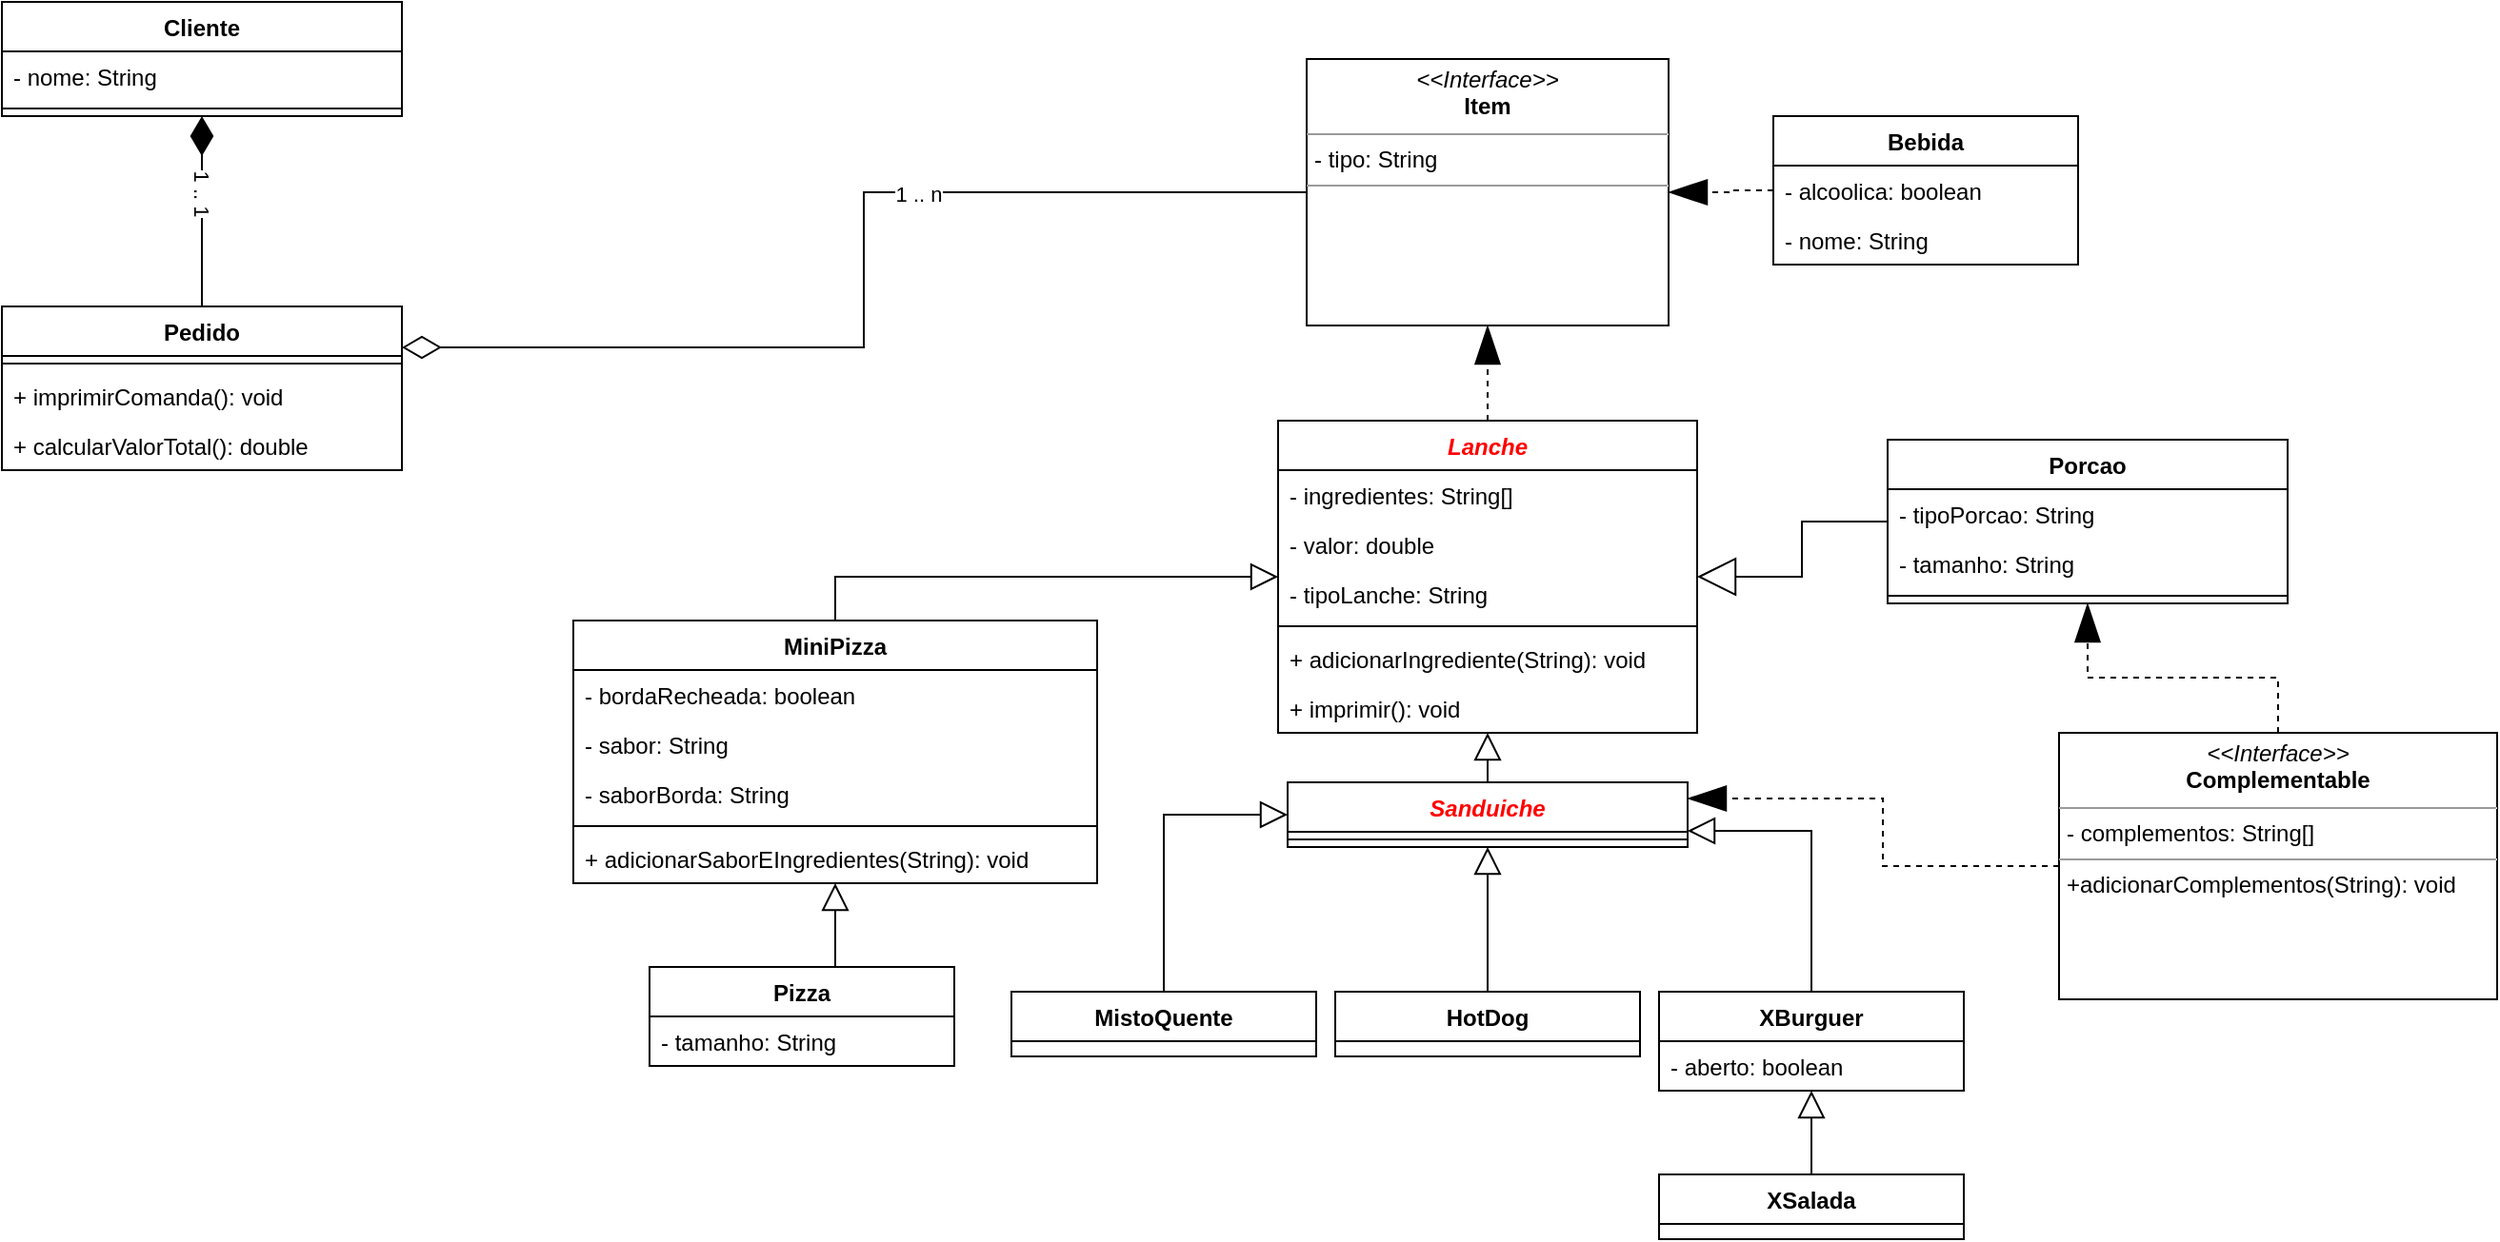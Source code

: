 <mxfile version="18.1.3" type="device" pages="4"><diagram id="MVWJiyI8O5NmIrXA0dFx" name="Page-1"><mxGraphModel dx="626" dy="539" grid="1" gridSize="10" guides="1" tooltips="1" connect="1" arrows="1" fold="1" page="1" pageScale="1" pageWidth="1169" pageHeight="827" math="0" shadow="0"><root><mxCell id="0"/><mxCell id="1" parent="0"/><mxCell id="mc3OZIuFQHiCEeXhIqTq-3" style="edgeStyle=orthogonalEdgeStyle;rounded=0;orthogonalLoop=1;jettySize=auto;html=1;exitX=0.5;exitY=0;exitDx=0;exitDy=0;entryX=0.5;entryY=1;entryDx=0;entryDy=0;endArrow=blockThin;endFill=1;endSize=18;dashed=1;" parent="1" source="QPcmIeBlJROIAPe8GQAX-1" target="mc3OZIuFQHiCEeXhIqTq-1" edge="1"><mxGeometry relative="1" as="geometry"/></mxCell><mxCell id="QPcmIeBlJROIAPe8GQAX-1" value="Lanche" style="swimlane;fontStyle=3;align=center;verticalAlign=top;childLayout=stackLayout;horizontal=1;startSize=26;horizontalStack=0;resizeParent=1;resizeParentMax=0;resizeLast=0;collapsible=1;marginBottom=0;fontColor=#FF0000;" parent="1" vertex="1"><mxGeometry x="720" y="240" width="220" height="164" as="geometry"><mxRectangle x="720" y="240" width="70" height="26" as="alternateBounds"/></mxGeometry></mxCell><mxCell id="QPcmIeBlJROIAPe8GQAX-2" value="- ingredientes: String[]" style="text;strokeColor=none;fillColor=none;align=left;verticalAlign=top;spacingLeft=4;spacingRight=4;overflow=hidden;rotatable=0;points=[[0,0.5],[1,0.5]];portConstraint=eastwest;" parent="QPcmIeBlJROIAPe8GQAX-1" vertex="1"><mxGeometry y="26" width="220" height="26" as="geometry"/></mxCell><mxCell id="QPcmIeBlJROIAPe8GQAX-5" value="- valor: double" style="text;strokeColor=none;fillColor=none;align=left;verticalAlign=top;spacingLeft=4;spacingRight=4;overflow=hidden;rotatable=0;points=[[0,0.5],[1,0.5]];portConstraint=eastwest;" parent="QPcmIeBlJROIAPe8GQAX-1" vertex="1"><mxGeometry y="52" width="220" height="26" as="geometry"/></mxCell><mxCell id="mc3OZIuFQHiCEeXhIqTq-24" value="- tipoLanche: String" style="text;strokeColor=none;fillColor=none;align=left;verticalAlign=top;spacingLeft=4;spacingRight=4;overflow=hidden;rotatable=0;points=[[0,0.5],[1,0.5]];portConstraint=eastwest;" parent="QPcmIeBlJROIAPe8GQAX-1" vertex="1"><mxGeometry y="78" width="220" height="26" as="geometry"/></mxCell><mxCell id="QPcmIeBlJROIAPe8GQAX-3" value="" style="line;strokeWidth=1;fillColor=none;align=left;verticalAlign=middle;spacingTop=-1;spacingLeft=3;spacingRight=3;rotatable=0;labelPosition=right;points=[];portConstraint=eastwest;" parent="QPcmIeBlJROIAPe8GQAX-1" vertex="1"><mxGeometry y="104" width="220" height="8" as="geometry"/></mxCell><mxCell id="QPcmIeBlJROIAPe8GQAX-4" value="+ adicionarIngrediente(String): void&#10;" style="text;strokeColor=none;fillColor=none;align=left;verticalAlign=top;spacingLeft=4;spacingRight=4;overflow=hidden;rotatable=0;points=[[0,0.5],[1,0.5]];portConstraint=eastwest;" parent="QPcmIeBlJROIAPe8GQAX-1" vertex="1"><mxGeometry y="112" width="220" height="26" as="geometry"/></mxCell><mxCell id="QPcmIeBlJROIAPe8GQAX-7" value="+ imprimir(): void" style="text;strokeColor=none;fillColor=none;align=left;verticalAlign=top;spacingLeft=4;spacingRight=4;overflow=hidden;rotatable=0;points=[[0,0.5],[1,0.5]];portConstraint=eastwest;" parent="QPcmIeBlJROIAPe8GQAX-1" vertex="1"><mxGeometry y="138" width="220" height="26" as="geometry"/></mxCell><mxCell id="kkZG4CqWNyHKHAQxZgUZ-7" style="edgeStyle=orthogonalEdgeStyle;rounded=0;orthogonalLoop=1;jettySize=auto;html=1;exitX=0.5;exitY=0;exitDx=0;exitDy=0;entryX=1;entryY=0.75;entryDx=0;entryDy=0;endArrow=block;endFill=0;endSize=12;" parent="1" source="QPcmIeBlJROIAPe8GQAX-13" target="kkZG4CqWNyHKHAQxZgUZ-2" edge="1"><mxGeometry relative="1" as="geometry"/></mxCell><mxCell id="QPcmIeBlJROIAPe8GQAX-13" value="XBurguer" style="swimlane;fontStyle=1;align=center;verticalAlign=top;childLayout=stackLayout;horizontal=1;startSize=26;horizontalStack=0;resizeParent=1;resizeParentMax=0;resizeLast=0;collapsible=1;marginBottom=0;" parent="1" vertex="1"><mxGeometry x="920" y="540" width="160" height="52" as="geometry"/></mxCell><mxCell id="QPcmIeBlJROIAPe8GQAX-8" value="- aberto: boolean" style="text;strokeColor=none;fillColor=none;align=left;verticalAlign=top;spacingLeft=4;spacingRight=4;overflow=hidden;rotatable=0;points=[[0,0.5],[1,0.5]];portConstraint=eastwest;" parent="QPcmIeBlJROIAPe8GQAX-13" vertex="1"><mxGeometry y="26" width="160" height="26" as="geometry"/></mxCell><mxCell id="QPcmIeBlJROIAPe8GQAX-20" style="edgeStyle=orthogonalEdgeStyle;rounded=0;orthogonalLoop=1;jettySize=auto;html=1;exitX=0.5;exitY=0;exitDx=0;exitDy=0;entryX=0.5;entryY=1;entryDx=0;entryDy=0;endArrow=block;endFill=0;endSize=12;" parent="1" source="QPcmIeBlJROIAPe8GQAX-18" target="QPcmIeBlJROIAPe8GQAX-13" edge="1"><mxGeometry relative="1" as="geometry"/></mxCell><mxCell id="QPcmIeBlJROIAPe8GQAX-18" value="XSalada" style="swimlane;fontStyle=1;align=center;verticalAlign=top;childLayout=stackLayout;horizontal=1;startSize=26;horizontalStack=0;resizeParent=1;resizeParentMax=0;resizeLast=0;collapsible=1;marginBottom=0;" parent="1" vertex="1"><mxGeometry x="920" y="636" width="160" height="34" as="geometry"><mxRectangle x="920" y="636" width="80" height="26" as="alternateBounds"/></mxGeometry></mxCell><mxCell id="QPcmIeBlJROIAPe8GQAX-21" value="HotDog" style="swimlane;fontStyle=1;align=center;verticalAlign=top;childLayout=stackLayout;horizontal=1;startSize=26;horizontalStack=0;resizeParent=1;resizeParentMax=0;resizeLast=0;collapsible=1;marginBottom=0;" parent="1" vertex="1"><mxGeometry x="750" y="540" width="160" height="34" as="geometry"><mxRectangle x="750" y="540" width="80" height="26" as="alternateBounds"/></mxGeometry></mxCell><mxCell id="kkZG4CqWNyHKHAQxZgUZ-6" style="edgeStyle=orthogonalEdgeStyle;rounded=0;orthogonalLoop=1;jettySize=auto;html=1;exitX=0.5;exitY=0;exitDx=0;exitDy=0;entryX=0;entryY=0.5;entryDx=0;entryDy=0;endArrow=block;endFill=0;endSize=12;" parent="1" source="QPcmIeBlJROIAPe8GQAX-26" target="kkZG4CqWNyHKHAQxZgUZ-2" edge="1"><mxGeometry relative="1" as="geometry"/></mxCell><mxCell id="QPcmIeBlJROIAPe8GQAX-26" value="MistoQuente" style="swimlane;fontStyle=1;align=center;verticalAlign=top;childLayout=stackLayout;horizontal=1;startSize=26;horizontalStack=0;resizeParent=1;resizeParentMax=0;resizeLast=0;collapsible=1;marginBottom=0;" parent="1" vertex="1"><mxGeometry x="580" y="540" width="160" height="34" as="geometry"><mxRectangle x="580" y="540" width="110" height="26" as="alternateBounds"/></mxGeometry></mxCell><mxCell id="mc3OZIuFQHiCEeXhIqTq-6" style="edgeStyle=orthogonalEdgeStyle;rounded=0;orthogonalLoop=1;jettySize=auto;html=1;exitX=0.5;exitY=0;exitDx=0;exitDy=0;entryX=0.5;entryY=1;entryDx=0;entryDy=0;endArrow=diamondThin;endFill=1;endSize=18;startArrow=none;startFill=0;startSize=18;" parent="1" source="QPcmIeBlJROIAPe8GQAX-29" target="bDDmZRuDf7olHXzs5lUD-1" edge="1"><mxGeometry relative="1" as="geometry"/></mxCell><mxCell id="mc3OZIuFQHiCEeXhIqTq-7" value="1 .. 1" style="edgeLabel;html=1;align=center;verticalAlign=middle;resizable=0;points=[];rotation=90;" parent="mc3OZIuFQHiCEeXhIqTq-6" vertex="1" connectable="0"><mxGeometry x="-0.2" y="-3" relative="1" as="geometry"><mxPoint x="-3" y="-20" as="offset"/></mxGeometry></mxCell><mxCell id="mc3OZIuFQHiCEeXhIqTq-8" style="edgeStyle=orthogonalEdgeStyle;rounded=0;orthogonalLoop=1;jettySize=auto;html=1;exitX=1;exitY=0.25;exitDx=0;exitDy=0;entryX=0;entryY=0.5;entryDx=0;entryDy=0;endArrow=none;endFill=0;endSize=18;startArrow=diamondThin;startFill=0;startSize=18;" parent="1" source="QPcmIeBlJROIAPe8GQAX-29" target="mc3OZIuFQHiCEeXhIqTq-1" edge="1"><mxGeometry relative="1" as="geometry"/></mxCell><mxCell id="mc3OZIuFQHiCEeXhIqTq-9" value="1 .. n" style="edgeLabel;html=1;align=center;verticalAlign=middle;resizable=0;points=[];" parent="mc3OZIuFQHiCEeXhIqTq-8" vertex="1" connectable="0"><mxGeometry x="0.155" y="-1" relative="1" as="geometry"><mxPoint x="27" y="-2" as="offset"/></mxGeometry></mxCell><mxCell id="QPcmIeBlJROIAPe8GQAX-29" value="Pedido" style="swimlane;fontStyle=1;align=center;verticalAlign=top;childLayout=stackLayout;horizontal=1;startSize=26;horizontalStack=0;resizeParent=1;resizeParentMax=0;resizeLast=0;collapsible=1;marginBottom=0;" parent="1" vertex="1"><mxGeometry x="50" y="180" width="210" height="86" as="geometry"/></mxCell><mxCell id="QPcmIeBlJROIAPe8GQAX-31" value="" style="line;strokeWidth=1;fillColor=none;align=left;verticalAlign=middle;spacingTop=-1;spacingLeft=3;spacingRight=3;rotatable=0;labelPosition=right;points=[];portConstraint=eastwest;" parent="QPcmIeBlJROIAPe8GQAX-29" vertex="1"><mxGeometry y="26" width="210" height="8" as="geometry"/></mxCell><mxCell id="QPcmIeBlJROIAPe8GQAX-32" value="+ imprimirComanda(): void&#10;" style="text;strokeColor=none;fillColor=none;align=left;verticalAlign=top;spacingLeft=4;spacingRight=4;overflow=hidden;rotatable=0;points=[[0,0.5],[1,0.5]];portConstraint=eastwest;" parent="QPcmIeBlJROIAPe8GQAX-29" vertex="1"><mxGeometry y="34" width="210" height="26" as="geometry"/></mxCell><mxCell id="QPcmIeBlJROIAPe8GQAX-33" value="+ calcularValorTotal(): double" style="text;strokeColor=none;fillColor=none;align=left;verticalAlign=top;spacingLeft=4;spacingRight=4;overflow=hidden;rotatable=0;points=[[0,0.5],[1,0.5]];portConstraint=eastwest;" parent="QPcmIeBlJROIAPe8GQAX-29" vertex="1"><mxGeometry y="60" width="210" height="26" as="geometry"/></mxCell><mxCell id="bDDmZRuDf7olHXzs5lUD-1" value="Cliente" style="swimlane;fontStyle=1;align=center;verticalAlign=top;childLayout=stackLayout;horizontal=1;startSize=26;horizontalStack=0;resizeParent=1;resizeParentMax=0;resizeLast=0;collapsible=1;marginBottom=0;" parent="1" vertex="1"><mxGeometry x="50" y="20" width="210" height="60" as="geometry"/></mxCell><mxCell id="bDDmZRuDf7olHXzs5lUD-5" value="- nome: String" style="text;strokeColor=none;fillColor=none;align=left;verticalAlign=top;spacingLeft=4;spacingRight=4;overflow=hidden;rotatable=0;points=[[0,0.5],[1,0.5]];portConstraint=eastwest;" parent="bDDmZRuDf7olHXzs5lUD-1" vertex="1"><mxGeometry y="26" width="210" height="26" as="geometry"/></mxCell><mxCell id="bDDmZRuDf7olHXzs5lUD-2" value="" style="line;strokeWidth=1;fillColor=none;align=left;verticalAlign=middle;spacingTop=-1;spacingLeft=3;spacingRight=3;rotatable=0;labelPosition=right;points=[];portConstraint=eastwest;" parent="bDDmZRuDf7olHXzs5lUD-1" vertex="1"><mxGeometry y="52" width="210" height="8" as="geometry"/></mxCell><mxCell id="mRiHQnjDjm3EZf-BqNl3-4" style="edgeStyle=orthogonalEdgeStyle;rounded=0;orthogonalLoop=1;jettySize=auto;html=1;exitX=0.5;exitY=0;exitDx=0;exitDy=0;endArrow=block;endFill=0;endSize=12;entryX=0;entryY=0.5;entryDx=0;entryDy=0;" parent="1" source="mRiHQnjDjm3EZf-BqNl3-2" target="QPcmIeBlJROIAPe8GQAX-1" edge="1"><mxGeometry relative="1" as="geometry"><mxPoint x="820" y="450" as="targetPoint"/></mxGeometry></mxCell><mxCell id="mRiHQnjDjm3EZf-BqNl3-2" value="MiniPizza" style="swimlane;fontStyle=1;align=center;verticalAlign=top;childLayout=stackLayout;horizontal=1;startSize=26;horizontalStack=0;resizeParent=1;resizeParentMax=0;resizeLast=0;collapsible=1;marginBottom=0;" parent="1" vertex="1"><mxGeometry x="350" y="345" width="275" height="138" as="geometry"/></mxCell><mxCell id="mRiHQnjDjm3EZf-BqNl3-5" value="- bordaRecheada: boolean" style="text;strokeColor=none;fillColor=none;align=left;verticalAlign=top;spacingLeft=4;spacingRight=4;overflow=hidden;rotatable=0;points=[[0,0.5],[1,0.5]];portConstraint=eastwest;" parent="mRiHQnjDjm3EZf-BqNl3-2" vertex="1"><mxGeometry y="26" width="275" height="26" as="geometry"/></mxCell><mxCell id="kkZG4CqWNyHKHAQxZgUZ-13" value="- sabor: String" style="text;strokeColor=none;fillColor=none;align=left;verticalAlign=top;spacingLeft=4;spacingRight=4;overflow=hidden;rotatable=0;points=[[0,0.5],[1,0.5]];portConstraint=eastwest;" parent="mRiHQnjDjm3EZf-BqNl3-2" vertex="1"><mxGeometry y="52" width="275" height="26" as="geometry"/></mxCell><mxCell id="mRiHQnjDjm3EZf-BqNl3-6" value="- saborBorda: String" style="text;strokeColor=none;fillColor=none;align=left;verticalAlign=top;spacingLeft=4;spacingRight=4;overflow=hidden;rotatable=0;points=[[0,0.5],[1,0.5]];portConstraint=eastwest;" parent="mRiHQnjDjm3EZf-BqNl3-2" vertex="1"><mxGeometry y="78" width="275" height="26" as="geometry"/></mxCell><mxCell id="mc3OZIuFQHiCEeXhIqTq-5" value="" style="line;strokeWidth=1;fillColor=none;align=left;verticalAlign=middle;spacingTop=-1;spacingLeft=3;spacingRight=3;rotatable=0;labelPosition=right;points=[];portConstraint=eastwest;" parent="mRiHQnjDjm3EZf-BqNl3-2" vertex="1"><mxGeometry y="104" width="275" height="8" as="geometry"/></mxCell><mxCell id="mc3OZIuFQHiCEeXhIqTq-4" value="+ adicionarSaborEIngredientes(String): void" style="text;strokeColor=none;fillColor=none;align=left;verticalAlign=top;spacingLeft=4;spacingRight=4;overflow=hidden;rotatable=0;points=[[0,0.5],[1,0.5]];portConstraint=eastwest;" parent="mRiHQnjDjm3EZf-BqNl3-2" vertex="1"><mxGeometry y="112" width="275" height="26" as="geometry"/></mxCell><mxCell id="kkZG4CqWNyHKHAQxZgUZ-4" style="edgeStyle=orthogonalEdgeStyle;rounded=0;orthogonalLoop=1;jettySize=auto;html=1;exitX=0.5;exitY=0;exitDx=0;exitDy=0;entryX=0.5;entryY=1;entryDx=0;entryDy=0;endArrow=block;endFill=0;endSize=12;" parent="1" source="kkZG4CqWNyHKHAQxZgUZ-2" target="QPcmIeBlJROIAPe8GQAX-1" edge="1"><mxGeometry relative="1" as="geometry"/></mxCell><mxCell id="kkZG4CqWNyHKHAQxZgUZ-2" value="Sanduiche" style="swimlane;fontStyle=3;align=center;verticalAlign=top;childLayout=stackLayout;horizontal=1;startSize=26;horizontalStack=0;resizeParent=1;resizeParentMax=0;resizeLast=0;collapsible=1;marginBottom=0;fontColor=#FF0000;" parent="1" vertex="1"><mxGeometry x="725" y="430" width="210" height="34" as="geometry"><mxRectangle x="725" y="430" width="90" height="26" as="alternateBounds"/></mxGeometry></mxCell><mxCell id="_2BKmnc0bq5Ne3xbKJ1p-1" value="" style="line;strokeWidth=1;fillColor=none;align=left;verticalAlign=middle;spacingTop=-1;spacingLeft=3;spacingRight=3;rotatable=0;labelPosition=right;points=[];portConstraint=eastwest;fontColor=#FF0000;" parent="kkZG4CqWNyHKHAQxZgUZ-2" vertex="1"><mxGeometry y="26" width="210" height="8" as="geometry"/></mxCell><mxCell id="kkZG4CqWNyHKHAQxZgUZ-5" style="edgeStyle=orthogonalEdgeStyle;rounded=0;orthogonalLoop=1;jettySize=auto;html=1;exitX=0.5;exitY=0;exitDx=0;exitDy=0;endArrow=block;endFill=0;endSize=12;entryX=0.5;entryY=1;entryDx=0;entryDy=0;" parent="1" source="QPcmIeBlJROIAPe8GQAX-21" target="kkZG4CqWNyHKHAQxZgUZ-2" edge="1"><mxGeometry relative="1" as="geometry"><mxPoint x="840" y="480" as="sourcePoint"/><mxPoint x="830" y="500" as="targetPoint"/></mxGeometry></mxCell><mxCell id="kkZG4CqWNyHKHAQxZgUZ-11" style="edgeStyle=orthogonalEdgeStyle;rounded=0;orthogonalLoop=1;jettySize=auto;html=1;exitX=0.5;exitY=0;exitDx=0;exitDy=0;entryX=0.5;entryY=1;entryDx=0;entryDy=0;endArrow=block;endFill=0;endSize=12;" parent="1" source="kkZG4CqWNyHKHAQxZgUZ-9" target="mRiHQnjDjm3EZf-BqNl3-2" edge="1"><mxGeometry relative="1" as="geometry"/></mxCell><mxCell id="kkZG4CqWNyHKHAQxZgUZ-9" value="Pizza" style="swimlane;fontStyle=1;align=center;verticalAlign=top;childLayout=stackLayout;horizontal=1;startSize=26;horizontalStack=0;resizeParent=1;resizeParentMax=0;resizeLast=0;collapsible=1;marginBottom=0;" parent="1" vertex="1"><mxGeometry x="390" y="527" width="160" height="52" as="geometry"><mxRectangle x="390" y="527" width="60" height="26" as="alternateBounds"/></mxGeometry></mxCell><mxCell id="mc3OZIuFQHiCEeXhIqTq-23" value="- tamanho: String" style="text;strokeColor=none;fillColor=none;align=left;verticalAlign=top;spacingLeft=4;spacingRight=4;overflow=hidden;rotatable=0;points=[[0,0.5],[1,0.5]];portConstraint=eastwest;" parent="kkZG4CqWNyHKHAQxZgUZ-9" vertex="1"><mxGeometry y="26" width="160" height="26" as="geometry"/></mxCell><mxCell id="mc3OZIuFQHiCEeXhIqTq-2" style="edgeStyle=orthogonalEdgeStyle;rounded=0;orthogonalLoop=1;jettySize=auto;html=1;exitX=0;exitY=0.5;exitDx=0;exitDy=0;entryX=1;entryY=0.5;entryDx=0;entryDy=0;endArrow=blockThin;endFill=1;endSize=18;dashed=1;" parent="1" source="_2BKmnc0bq5Ne3xbKJ1p-13" target="mc3OZIuFQHiCEeXhIqTq-1" edge="1"><mxGeometry relative="1" as="geometry"/></mxCell><mxCell id="_2BKmnc0bq5Ne3xbKJ1p-13" value="Bebida" style="swimlane;fontStyle=1;align=center;verticalAlign=top;childLayout=stackLayout;horizontal=1;startSize=26;horizontalStack=0;resizeParent=1;resizeParentMax=0;resizeLast=0;collapsible=1;marginBottom=0;" parent="1" vertex="1"><mxGeometry x="980" y="80" width="160" height="78" as="geometry"><mxRectangle x="1000" y="107" width="70" height="26" as="alternateBounds"/></mxGeometry></mxCell><mxCell id="mc3OZIuFQHiCEeXhIqTq-10" value="- alcoolica: boolean" style="text;strokeColor=none;fillColor=none;align=left;verticalAlign=top;spacingLeft=4;spacingRight=4;overflow=hidden;rotatable=0;points=[[0,0.5],[1,0.5]];portConstraint=eastwest;" parent="_2BKmnc0bq5Ne3xbKJ1p-13" vertex="1"><mxGeometry y="26" width="160" height="26" as="geometry"/></mxCell><mxCell id="mc3OZIuFQHiCEeXhIqTq-11" value="- nome: String" style="text;strokeColor=none;fillColor=none;align=left;verticalAlign=top;spacingLeft=4;spacingRight=4;overflow=hidden;rotatable=0;points=[[0,0.5],[1,0.5]];portConstraint=eastwest;" parent="_2BKmnc0bq5Ne3xbKJ1p-13" vertex="1"><mxGeometry y="52" width="160" height="26" as="geometry"/></mxCell><mxCell id="mc3OZIuFQHiCEeXhIqTq-1" value="&lt;p style=&quot;margin:0px;margin-top:4px;text-align:center;&quot;&gt;&lt;i&gt;&amp;lt;&amp;lt;Interface&amp;gt;&amp;gt;&lt;/i&gt;&lt;br&gt;&lt;b&gt;Item&lt;/b&gt;&lt;/p&gt;&lt;hr size=&quot;1&quot;&gt;&lt;p style=&quot;margin:0px;margin-left:4px;&quot;&gt;- tipo: String&lt;br&gt;&lt;/p&gt;&lt;hr size=&quot;1&quot;&gt;&lt;p style=&quot;margin:0px;margin-left:4px;&quot;&gt;&lt;br&gt;&lt;/p&gt;" style="verticalAlign=top;align=left;overflow=fill;fontSize=12;fontFamily=Helvetica;html=1;" parent="1" vertex="1"><mxGeometry x="735" y="50" width="190" height="140" as="geometry"/></mxCell><mxCell id="mc3OZIuFQHiCEeXhIqTq-16" style="edgeStyle=orthogonalEdgeStyle;rounded=0;orthogonalLoop=1;jettySize=auto;html=1;exitX=0;exitY=0.5;exitDx=0;exitDy=0;endArrow=block;endFill=0;endSize=18;entryX=1;entryY=0.5;entryDx=0;entryDy=0;" parent="1" source="mc3OZIuFQHiCEeXhIqTq-12" target="QPcmIeBlJROIAPe8GQAX-1" edge="1"><mxGeometry relative="1" as="geometry"><mxPoint x="970" y="260" as="targetPoint"/></mxGeometry></mxCell><mxCell id="mc3OZIuFQHiCEeXhIqTq-12" value="Porcao" style="swimlane;fontStyle=1;align=center;verticalAlign=top;childLayout=stackLayout;horizontal=1;startSize=26;horizontalStack=0;resizeParent=1;resizeParentMax=0;resizeLast=0;collapsible=1;marginBottom=0;fontColor=#000000;" parent="1" vertex="1"><mxGeometry x="1040" y="250" width="210" height="86" as="geometry"><mxRectangle x="1040" y="292" width="90" height="26" as="alternateBounds"/></mxGeometry></mxCell><mxCell id="mc3OZIuFQHiCEeXhIqTq-20" value="- tipoPorcao: String" style="text;strokeColor=none;fillColor=none;align=left;verticalAlign=top;spacingLeft=4;spacingRight=4;overflow=hidden;rotatable=0;points=[[0,0.5],[1,0.5]];portConstraint=eastwest;" parent="mc3OZIuFQHiCEeXhIqTq-12" vertex="1"><mxGeometry y="26" width="210" height="26" as="geometry"/></mxCell><mxCell id="mc3OZIuFQHiCEeXhIqTq-22" value="- tamanho: String" style="text;strokeColor=none;fillColor=none;align=left;verticalAlign=top;spacingLeft=4;spacingRight=4;overflow=hidden;rotatable=0;points=[[0,0.5],[1,0.5]];portConstraint=eastwest;" parent="mc3OZIuFQHiCEeXhIqTq-12" vertex="1"><mxGeometry y="52" width="210" height="26" as="geometry"/></mxCell><mxCell id="mc3OZIuFQHiCEeXhIqTq-14" value="" style="line;strokeWidth=1;fillColor=none;align=left;verticalAlign=middle;spacingTop=-1;spacingLeft=3;spacingRight=3;rotatable=0;labelPosition=right;points=[];portConstraint=eastwest;fontColor=#FF0000;" parent="mc3OZIuFQHiCEeXhIqTq-12" vertex="1"><mxGeometry y="78" width="210" height="8" as="geometry"/></mxCell><mxCell id="mc3OZIuFQHiCEeXhIqTq-29" style="edgeStyle=orthogonalEdgeStyle;rounded=0;orthogonalLoop=1;jettySize=auto;html=1;exitX=0.5;exitY=0;exitDx=0;exitDy=0;entryX=0.5;entryY=1;entryDx=0;entryDy=0;endArrow=blockThin;endFill=1;endSize=18;dashed=1;" parent="1" source="mc3OZIuFQHiCEeXhIqTq-27" target="mc3OZIuFQHiCEeXhIqTq-12" edge="1"><mxGeometry relative="1" as="geometry"/></mxCell><mxCell id="mc3OZIuFQHiCEeXhIqTq-30" style="edgeStyle=orthogonalEdgeStyle;rounded=0;orthogonalLoop=1;jettySize=auto;html=1;exitX=0;exitY=0.5;exitDx=0;exitDy=0;entryX=1;entryY=0.25;entryDx=0;entryDy=0;endArrow=blockThin;endFill=1;endSize=18;dashed=1;" parent="1" source="mc3OZIuFQHiCEeXhIqTq-27" target="kkZG4CqWNyHKHAQxZgUZ-2" edge="1"><mxGeometry relative="1" as="geometry"/></mxCell><mxCell id="mc3OZIuFQHiCEeXhIqTq-27" value="&lt;p style=&quot;margin:0px;margin-top:4px;text-align:center;&quot;&gt;&lt;i&gt;&amp;lt;&amp;lt;Interface&amp;gt;&amp;gt;&lt;/i&gt;&lt;br&gt;&lt;b&gt;Complementable&lt;/b&gt;&lt;/p&gt;&lt;hr size=&quot;1&quot;&gt;&lt;p style=&quot;margin:0px;margin-left:4px;&quot;&gt;- complementos: String[]&lt;br&gt;&lt;/p&gt;&lt;hr size=&quot;1&quot;&gt;&lt;p style=&quot;margin:0px;margin-left:4px;&quot;&gt;+adicionarComplementos(String): void&lt;/p&gt;" style="verticalAlign=top;align=left;overflow=fill;fontSize=12;fontFamily=Helvetica;html=1;" parent="1" vertex="1"><mxGeometry x="1130" y="404" width="230" height="140" as="geometry"/></mxCell></root></mxGraphModel></diagram><diagram id="QajhnJIIk3c7jdighX_-" name="Page-2"><mxGraphModel dx="782" dy="738" grid="1" gridSize="10" guides="1" tooltips="1" connect="1" arrows="1" fold="1" page="1" pageScale="1" pageWidth="1169" pageHeight="827" math="0" shadow="0"><root><mxCell id="0"/><mxCell id="1" parent="0"/><mxCell id="URDQKLV-mY17C3sCv0M8-15" style="edgeStyle=orthogonalEdgeStyle;rounded=0;orthogonalLoop=1;jettySize=auto;html=1;exitX=1;exitY=0.5;exitDx=0;exitDy=0;entryX=0.25;entryY=1;entryDx=0;entryDy=0;fontColor=#FF0000;endArrow=block;endFill=0;endSize=18;" parent="1" source="phhfr-UVVGzujc8QUIbq-1" target="URDQKLV-mY17C3sCv0M8-10" edge="1"><mxGeometry relative="1" as="geometry"/></mxCell><mxCell id="phhfr-UVVGzujc8QUIbq-1" value="Aviao" style="swimlane;fontStyle=1;align=center;verticalAlign=top;childLayout=stackLayout;horizontal=1;startSize=26;horizontalStack=0;resizeParent=1;resizeParentMax=0;resizeLast=0;collapsible=1;marginBottom=0;" parent="1" vertex="1"><mxGeometry x="260" y="530" width="240" height="34" as="geometry"><mxRectangle x="160" y="270" width="60" height="26" as="alternateBounds"/></mxGeometry></mxCell><mxCell id="phhfr-UVVGzujc8QUIbq-4" value="" style="line;strokeWidth=1;fillColor=none;align=left;verticalAlign=middle;spacingTop=-1;spacingLeft=3;spacingRight=3;rotatable=0;labelPosition=right;points=[];portConstraint=eastwest;" parent="phhfr-UVVGzujc8QUIbq-1" vertex="1"><mxGeometry y="26" width="240" height="8" as="geometry"/></mxCell><mxCell id="phhfr-UVVGzujc8QUIbq-16" style="edgeStyle=orthogonalEdgeStyle;rounded=0;orthogonalLoop=1;jettySize=auto;html=1;exitX=0;exitY=0.5;exitDx=0;exitDy=0;entryX=0.5;entryY=0;entryDx=0;entryDy=0;endArrow=diamondThin;endFill=1;endSize=18;startArrow=none;" parent="1" source="phhfr-UVVGzujc8QUIbq-17" target="phhfr-UVVGzujc8QUIbq-1" edge="1"><mxGeometry relative="1" as="geometry"/></mxCell><mxCell id="e9gIOU5F1YQd_g_fIZ8r-9" style="edgeStyle=orthogonalEdgeStyle;rounded=0;orthogonalLoop=1;jettySize=auto;html=1;exitX=0.5;exitY=0;exitDx=0;exitDy=0;entryX=0.5;entryY=1;entryDx=0;entryDy=0;endArrow=block;endFill=0;endSize=18;" parent="1" source="phhfr-UVVGzujc8QUIbq-9" edge="1"><mxGeometry relative="1" as="geometry"><mxPoint x="600" y="240" as="targetPoint"/></mxGeometry></mxCell><mxCell id="phhfr-UVVGzujc8QUIbq-9" value="AssentoVoo" style="swimlane;fontStyle=1;align=center;verticalAlign=top;childLayout=stackLayout;horizontal=1;startSize=26;horizontalStack=0;resizeParent=1;resizeParentMax=0;resizeLast=0;collapsible=1;marginBottom=0;" parent="1" vertex="1"><mxGeometry x="470" y="313" width="160" height="78" as="geometry"><mxRectangle x="470" y="313" width="80" height="26" as="alternateBounds"/></mxGeometry></mxCell><mxCell id="phhfr-UVVGzujc8QUIbq-10" value="- codigo: String" style="text;strokeColor=none;fillColor=none;align=left;verticalAlign=top;spacingLeft=4;spacingRight=4;overflow=hidden;rotatable=0;points=[[0,0.5],[1,0.5]];portConstraint=eastwest;" parent="phhfr-UVVGzujc8QUIbq-9" vertex="1"><mxGeometry y="26" width="160" height="26" as="geometry"/></mxCell><mxCell id="phhfr-UVVGzujc8QUIbq-14" value="- classe: String" style="text;strokeColor=none;fillColor=none;align=left;verticalAlign=top;spacingLeft=4;spacingRight=4;overflow=hidden;rotatable=0;points=[[0,0.5],[1,0.5]];portConstraint=eastwest;" parent="phhfr-UVVGzujc8QUIbq-9" vertex="1"><mxGeometry y="52" width="160" height="26" as="geometry"/></mxCell><mxCell id="phhfr-UVVGzujc8QUIbq-17" value="1..n" style="text;html=1;align=center;verticalAlign=middle;resizable=0;points=[];autosize=1;strokeColor=none;fillColor=none;" parent="1" vertex="1"><mxGeometry x="420" y="342" width="40" height="20" as="geometry"/></mxCell><mxCell id="e9gIOU5F1YQd_g_fIZ8r-2" value="" style="edgeStyle=orthogonalEdgeStyle;rounded=0;orthogonalLoop=1;jettySize=auto;html=1;exitX=0;exitY=0.5;exitDx=0;exitDy=0;entryX=1;entryY=0.5;entryDx=0;entryDy=0;endArrow=none;endFill=1;endSize=18;" parent="1" source="phhfr-UVVGzujc8QUIbq-9" target="phhfr-UVVGzujc8QUIbq-17" edge="1"><mxGeometry relative="1" as="geometry"><mxPoint x="520" y="352" as="sourcePoint"/><mxPoint x="400" y="352" as="targetPoint"/></mxGeometry></mxCell><mxCell id="URDQKLV-mY17C3sCv0M8-16" style="edgeStyle=orthogonalEdgeStyle;rounded=0;orthogonalLoop=1;jettySize=auto;html=1;exitX=0;exitY=0.5;exitDx=0;exitDy=0;entryX=0.75;entryY=1;entryDx=0;entryDy=0;fontColor=#FF0000;endArrow=block;endFill=0;endSize=18;" parent="1" source="CzH10QSMGfHKzfO-k_xX-1" target="URDQKLV-mY17C3sCv0M8-10" edge="1"><mxGeometry relative="1" as="geometry"/></mxCell><mxCell id="CzH10QSMGfHKzfO-k_xX-1" value="Ônibus" style="swimlane;fontStyle=1;align=center;verticalAlign=top;childLayout=stackLayout;horizontal=1;startSize=26;horizontalStack=0;resizeParent=1;resizeParentMax=0;resizeLast=0;collapsible=1;marginBottom=0;" parent="1" vertex="1"><mxGeometry x="770" y="530" width="240" height="34" as="geometry"><mxRectangle x="860" y="283" width="60" height="26" as="alternateBounds"/></mxGeometry></mxCell><mxCell id="CzH10QSMGfHKzfO-k_xX-2" value="" style="line;strokeWidth=1;fillColor=none;align=left;verticalAlign=middle;spacingTop=-1;spacingLeft=3;spacingRight=3;rotatable=0;labelPosition=right;points=[];portConstraint=eastwest;" parent="CzH10QSMGfHKzfO-k_xX-1" vertex="1"><mxGeometry y="26" width="240" height="8" as="geometry"/></mxCell><mxCell id="CzH10QSMGfHKzfO-k_xX-12" style="edgeStyle=orthogonalEdgeStyle;rounded=0;orthogonalLoop=1;jettySize=auto;html=1;exitX=0.5;exitY=0;exitDx=0;exitDy=0;entryX=0.5;entryY=1;entryDx=0;entryDy=0;endArrow=block;endFill=0;endSize=18;" parent="1" source="CzH10QSMGfHKzfO-k_xX-9" edge="1"><mxGeometry relative="1" as="geometry"><mxPoint x="600" y="240" as="targetPoint"/></mxGeometry></mxCell><mxCell id="CzH10QSMGfHKzfO-k_xX-13" style="edgeStyle=orthogonalEdgeStyle;rounded=0;orthogonalLoop=1;jettySize=auto;html=1;exitX=1;exitY=0.5;exitDx=0;exitDy=0;endArrow=diamondThin;endFill=1;endSize=18;entryX=0.5;entryY=0;entryDx=0;entryDy=0;startArrow=none;" parent="1" source="CzH10QSMGfHKzfO-k_xX-14" target="CzH10QSMGfHKzfO-k_xX-1" edge="1"><mxGeometry relative="1" as="geometry"><mxPoint x="820" y="326" as="targetPoint"/></mxGeometry></mxCell><mxCell id="CzH10QSMGfHKzfO-k_xX-9" value="AssentoOnibus" style="swimlane;fontStyle=1;align=center;verticalAlign=top;childLayout=stackLayout;horizontal=1;startSize=26;horizontalStack=0;resizeParent=1;resizeParentMax=0;resizeLast=0;collapsible=1;marginBottom=0;" parent="1" vertex="1"><mxGeometry x="640" y="313" width="160" height="52" as="geometry"><mxRectangle x="640" y="313" width="80" height="26" as="alternateBounds"/></mxGeometry></mxCell><mxCell id="CzH10QSMGfHKzfO-k_xX-11" value="- lugar: String" style="text;strokeColor=none;fillColor=none;align=left;verticalAlign=top;spacingLeft=4;spacingRight=4;overflow=hidden;rotatable=0;points=[[0,0.5],[1,0.5]];portConstraint=eastwest;" parent="CzH10QSMGfHKzfO-k_xX-9" vertex="1"><mxGeometry y="26" width="160" height="26" as="geometry"/></mxCell><mxCell id="CzH10QSMGfHKzfO-k_xX-14" value="n..1" style="text;html=1;align=center;verticalAlign=middle;resizable=0;points=[];autosize=1;strokeColor=none;fillColor=none;" parent="1" vertex="1"><mxGeometry x="820" y="329" width="40" height="20" as="geometry"/></mxCell><mxCell id="CzH10QSMGfHKzfO-k_xX-15" value="" style="edgeStyle=orthogonalEdgeStyle;rounded=0;orthogonalLoop=1;jettySize=auto;html=1;exitX=1;exitY=0.5;exitDx=0;exitDy=0;endArrow=none;endFill=1;endSize=18;entryX=0;entryY=0.5;entryDx=0;entryDy=0;" parent="1" source="CzH10QSMGfHKzfO-k_xX-9" target="CzH10QSMGfHKzfO-k_xX-14" edge="1"><mxGeometry relative="1" as="geometry"><mxPoint x="860" y="352" as="targetPoint"/><mxPoint x="800" y="339" as="sourcePoint"/></mxGeometry></mxCell><mxCell id="URDQKLV-mY17C3sCv0M8-5" value="Assento" style="swimlane;fontStyle=3;align=center;verticalAlign=top;childLayout=stackLayout;horizontal=1;startSize=26;horizontalStack=0;resizeParent=1;resizeParentMax=0;resizeLast=0;collapsible=1;marginBottom=0;labelBackgroundColor=default;fontColor=#FF0000;" parent="1" vertex="1"><mxGeometry x="520" y="130" width="160" height="112" as="geometry"><mxRectangle x="470" y="313" width="80" height="26" as="alternateBounds"/></mxGeometry></mxCell><mxCell id="URDQKLV-mY17C3sCv0M8-6" value="- ocupado: boolean" style="text;strokeColor=none;fillColor=none;align=left;verticalAlign=top;spacingLeft=4;spacingRight=4;overflow=hidden;rotatable=0;points=[[0,0.5],[1,0.5]];portConstraint=eastwest;" parent="URDQKLV-mY17C3sCv0M8-5" vertex="1"><mxGeometry y="26" width="160" height="26" as="geometry"/></mxCell><mxCell id="URDQKLV-mY17C3sCv0M8-7" value="- valor: double" style="text;strokeColor=none;fillColor=none;align=left;verticalAlign=top;spacingLeft=4;spacingRight=4;overflow=hidden;rotatable=0;points=[[0,0.5],[1,0.5]];portConstraint=eastwest;" parent="URDQKLV-mY17C3sCv0M8-5" vertex="1"><mxGeometry y="52" width="160" height="26" as="geometry"/></mxCell><mxCell id="URDQKLV-mY17C3sCv0M8-8" value="" style="line;strokeWidth=1;fillColor=none;align=left;verticalAlign=middle;spacingTop=-1;spacingLeft=3;spacingRight=3;rotatable=0;labelPosition=right;points=[];portConstraint=eastwest;" parent="URDQKLV-mY17C3sCv0M8-5" vertex="1"><mxGeometry y="78" width="160" height="8" as="geometry"/></mxCell><mxCell id="URDQKLV-mY17C3sCv0M8-9" value="+ ocupar(): void" style="text;strokeColor=none;fillColor=none;align=left;verticalAlign=top;spacingLeft=4;spacingRight=4;overflow=hidden;rotatable=0;points=[[0,0.5],[1,0.5]];portConstraint=eastwest;" parent="URDQKLV-mY17C3sCv0M8-5" vertex="1"><mxGeometry y="86" width="160" height="26" as="geometry"/></mxCell><mxCell id="URDQKLV-mY17C3sCv0M8-10" value="MeioTransporte" style="swimlane;fontStyle=3;align=center;verticalAlign=top;childLayout=stackLayout;horizontal=1;startSize=26;horizontalStack=0;resizeParent=1;resizeParentMax=0;resizeLast=0;collapsible=1;marginBottom=0;labelBackgroundColor=default;fontColor=#FF0000;" parent="1" vertex="1"><mxGeometry x="530" y="450" width="210" height="138" as="geometry"><mxRectangle x="560" y="483" width="80" height="26" as="alternateBounds"/></mxGeometry></mxCell><mxCell id="URDQKLV-mY17C3sCv0M8-13" value="" style="line;strokeWidth=1;fillColor=none;align=left;verticalAlign=middle;spacingTop=-1;spacingLeft=3;spacingRight=3;rotatable=0;labelPosition=right;points=[];portConstraint=eastwest;" parent="URDQKLV-mY17C3sCv0M8-10" vertex="1"><mxGeometry y="26" width="210" height="8" as="geometry"/></mxCell><mxCell id="phhfr-UVVGzujc8QUIbq-5" value="+ verificaOcupacao(String): boolean" style="text;strokeColor=none;fillColor=none;align=left;verticalAlign=top;spacingLeft=4;spacingRight=4;overflow=hidden;rotatable=0;points=[[0,0.5],[1,0.5]];portConstraint=eastwest;" parent="URDQKLV-mY17C3sCv0M8-10" vertex="1"><mxGeometry y="34" width="210" height="26" as="geometry"/></mxCell><mxCell id="phhfr-UVVGzujc8QUIbq-7" value="+ quantidadeLivre(): int" style="text;strokeColor=none;fillColor=none;align=left;verticalAlign=top;spacingLeft=4;spacingRight=4;overflow=hidden;rotatable=0;points=[[0,0.5],[1,0.5]];portConstraint=eastwest;" parent="URDQKLV-mY17C3sCv0M8-10" vertex="1"><mxGeometry y="60" width="210" height="26" as="geometry"/></mxCell><mxCell id="phhfr-UVVGzujc8QUIbq-8" value="+ mostrarAssentos(): void" style="text;strokeColor=none;fillColor=none;align=left;verticalAlign=top;spacingLeft=4;spacingRight=4;overflow=hidden;rotatable=0;points=[[0,0.5],[1,0.5]];portConstraint=eastwest;" parent="URDQKLV-mY17C3sCv0M8-10" vertex="1"><mxGeometry y="86" width="210" height="26" as="geometry"/></mxCell><mxCell id="e9gIOU5F1YQd_g_fIZ8r-1" value="+ getAssento(String): Assento" style="text;strokeColor=none;fillColor=none;align=left;verticalAlign=top;spacingLeft=4;spacingRight=4;overflow=hidden;rotatable=0;points=[[0,0.5],[1,0.5]];portConstraint=eastwest;" parent="URDQKLV-mY17C3sCv0M8-10" vertex="1"><mxGeometry y="112" width="210" height="26" as="geometry"/></mxCell></root></mxGraphModel></diagram><diagram id="dMekSSpCtGhEt6Oo9kwR" name="Page-3"><mxGraphModel dx="782" dy="738" grid="1" gridSize="10" guides="1" tooltips="1" connect="1" arrows="1" fold="1" page="1" pageScale="1" pageWidth="1169" pageHeight="827" math="0" shadow="0"><root><mxCell id="0"/><mxCell id="1" parent="0"/><mxCell id="suwbVJjlO0SphaZCrY6r-15" style="edgeStyle=orthogonalEdgeStyle;rounded=0;orthogonalLoop=1;jettySize=auto;html=1;exitX=0.5;exitY=0;exitDx=0;exitDy=0;entryX=0;entryY=0.5;entryDx=0;entryDy=0;dashed=1;" parent="1" source="suwbVJjlO0SphaZCrY6r-1" target="suwbVJjlO0SphaZCrY6r-14" edge="1"><mxGeometry relative="1" as="geometry"/></mxCell><mxCell id="suwbVJjlO0SphaZCrY6r-1" value="Tank" style="swimlane;fontStyle=1;align=center;verticalAlign=top;childLayout=stackLayout;horizontal=1;startSize=26;horizontalStack=0;resizeParent=1;resizeParentMax=0;resizeLast=0;collapsible=1;marginBottom=0;" parent="1" vertex="1"><mxGeometry x="320" y="330" width="160" height="34" as="geometry"/></mxCell><mxCell id="suwbVJjlO0SphaZCrY6r-3" value="" style="line;strokeWidth=1;fillColor=none;align=left;verticalAlign=middle;spacingTop=-1;spacingLeft=3;spacingRight=3;rotatable=0;labelPosition=right;points=[];portConstraint=eastwest;" parent="suwbVJjlO0SphaZCrY6r-1" vertex="1"><mxGeometry y="26" width="160" height="8" as="geometry"/></mxCell><mxCell id="suwbVJjlO0SphaZCrY6r-16" style="edgeStyle=orthogonalEdgeStyle;rounded=0;orthogonalLoop=1;jettySize=auto;html=1;exitX=0.5;exitY=0;exitDx=0;exitDy=0;entryX=0.5;entryY=1;entryDx=0;entryDy=0;dashed=1;" parent="1" source="suwbVJjlO0SphaZCrY6r-5" target="suwbVJjlO0SphaZCrY6r-14" edge="1"><mxGeometry relative="1" as="geometry"/></mxCell><mxCell id="suwbVJjlO0SphaZCrY6r-5" value="Healer" style="swimlane;fontStyle=1;align=center;verticalAlign=top;childLayout=stackLayout;horizontal=1;startSize=26;horizontalStack=0;resizeParent=1;resizeParentMax=0;resizeLast=0;collapsible=1;marginBottom=0;" parent="1" vertex="1"><mxGeometry x="490" y="330" width="160" height="34" as="geometry"/></mxCell><mxCell id="suwbVJjlO0SphaZCrY6r-7" value="" style="line;strokeWidth=1;fillColor=none;align=left;verticalAlign=middle;spacingTop=-1;spacingLeft=3;spacingRight=3;rotatable=0;labelPosition=right;points=[];portConstraint=eastwest;" parent="suwbVJjlO0SphaZCrY6r-5" vertex="1"><mxGeometry y="26" width="160" height="8" as="geometry"/></mxCell><mxCell id="suwbVJjlO0SphaZCrY6r-17" style="edgeStyle=orthogonalEdgeStyle;rounded=0;orthogonalLoop=1;jettySize=auto;html=1;exitX=0.5;exitY=0;exitDx=0;exitDy=0;entryX=1;entryY=0.5;entryDx=0;entryDy=0;dashed=1;" parent="1" source="suwbVJjlO0SphaZCrY6r-9" target="suwbVJjlO0SphaZCrY6r-14" edge="1"><mxGeometry relative="1" as="geometry"/></mxCell><mxCell id="suwbVJjlO0SphaZCrY6r-9" value="Dps" style="swimlane;fontStyle=1;align=center;verticalAlign=top;childLayout=stackLayout;horizontal=1;startSize=26;horizontalStack=0;resizeParent=1;resizeParentMax=0;resizeLast=0;collapsible=1;marginBottom=0;" parent="1" vertex="1"><mxGeometry x="660" y="330" width="160" height="34" as="geometry"/></mxCell><mxCell id="suwbVJjlO0SphaZCrY6r-11" value="" style="line;strokeWidth=1;fillColor=none;align=left;verticalAlign=middle;spacingTop=-1;spacingLeft=3;spacingRight=3;rotatable=0;labelPosition=right;points=[];portConstraint=eastwest;" parent="suwbVJjlO0SphaZCrY6r-9" vertex="1"><mxGeometry y="26" width="160" height="8" as="geometry"/></mxCell><mxCell id="suwbVJjlO0SphaZCrY6r-14" value="&lt;p style=&quot;margin:0px;margin-top:4px;text-align:center;&quot;&gt;&lt;i&gt;&amp;lt;&amp;lt;Interface&amp;gt;&amp;gt;&lt;/i&gt;&lt;br&gt;&lt;b&gt;Character&lt;/b&gt;&lt;/p&gt;&lt;hr size=&quot;1&quot;&gt;&lt;p style=&quot;margin:0px;margin-left:4px;&quot;&gt;- name: String&lt;/p&gt;&lt;p style=&quot;margin:0px;margin-left:4px;&quot;&gt;- className: String&lt;br&gt;- classAbreviation: String&lt;/p&gt;&lt;hr size=&quot;1&quot;&gt;&lt;p style=&quot;margin:0px;margin-left:4px;&quot;&gt;&lt;br&gt;&lt;/p&gt;" style="verticalAlign=top;align=left;overflow=fill;fontSize=12;fontFamily=Helvetica;html=1;" parent="1" vertex="1"><mxGeometry x="475" y="140" width="190" height="140" as="geometry"/></mxCell><mxCell id="XbMnoE6Ernl7318mQGzE-6" style="edgeStyle=orthogonalEdgeStyle;rounded=0;orthogonalLoop=1;jettySize=auto;html=1;exitX=0;exitY=0.5;exitDx=0;exitDy=0;entryX=0.5;entryY=0;entryDx=0;entryDy=0;endArrow=diamondThin;endFill=0;endSize=18;" edge="1" parent="1" source="XbMnoE6Ernl7318mQGzE-5" target="suwbVJjlO0SphaZCrY6r-14"><mxGeometry relative="1" as="geometry"/></mxCell><mxCell id="XbMnoE6Ernl7318mQGzE-7" value="1 .. 1" style="edgeLabel;html=1;align=center;verticalAlign=middle;resizable=0;points=[];" vertex="1" connectable="0" parent="XbMnoE6Ernl7318mQGzE-6"><mxGeometry x="0.048" relative="1" as="geometry"><mxPoint x="21" as="offset"/></mxGeometry></mxCell><mxCell id="XbMnoE6Ernl7318mQGzE-5" value="&lt;p style=&quot;margin:0px;margin-top:4px;text-align:center;&quot;&gt;&lt;i&gt;&amp;lt;&amp;lt;Interface&amp;gt;&amp;gt;&lt;/i&gt;&lt;br&gt;&lt;b&gt;Weapon&lt;/b&gt;&lt;/p&gt;&lt;hr size=&quot;1&quot;&gt;&lt;p style=&quot;margin:0px;margin-left:4px;&quot;&gt;- doubleHanded: boolean&lt;br&gt;- damage: int&lt;/p&gt;&lt;hr size=&quot;1&quot;&gt;&lt;p style=&quot;margin:0px;margin-left:4px;&quot;&gt;&lt;br&gt;&lt;/p&gt;" style="verticalAlign=top;align=left;overflow=fill;fontSize=12;fontFamily=Helvetica;html=1;" vertex="1" parent="1"><mxGeometry x="760" y="10" width="190" height="140" as="geometry"/></mxCell></root></mxGraphModel></diagram><diagram id="oO0xd3FGixgPc-Rn-bWc" name="Page-4"><mxGraphModel dx="782" dy="738" grid="1" gridSize="10" guides="1" tooltips="1" connect="1" arrows="1" fold="1" page="1" pageScale="1" pageWidth="1169" pageHeight="827" math="0" shadow="0"><root><mxCell id="0"/><mxCell id="1" parent="0"/><mxCell id="o2CJ2KB6DMRT5dY9wM6W-1" value="Tarefa" style="swimlane;fontStyle=1;align=center;verticalAlign=top;childLayout=stackLayout;horizontal=1;startSize=26;horizontalStack=0;resizeParent=1;resizeParentMax=0;resizeLast=0;collapsible=1;marginBottom=0;" parent="1" vertex="1"><mxGeometry x="350" y="414" width="160" height="216" as="geometry"/></mxCell><mxCell id="o2CJ2KB6DMRT5dY9wM6W-6" value="- uuid: String" style="text;strokeColor=none;fillColor=none;align=left;verticalAlign=top;spacingLeft=4;spacingRight=4;overflow=hidden;rotatable=0;points=[[0,0.5],[1,0.5]];portConstraint=eastwest;" parent="o2CJ2KB6DMRT5dY9wM6W-1" vertex="1"><mxGeometry y="26" width="160" height="26" as="geometry"/></mxCell><mxCell id="o2CJ2KB6DMRT5dY9wM6W-2" value="- nome: String" style="text;strokeColor=none;fillColor=none;align=left;verticalAlign=top;spacingLeft=4;spacingRight=4;overflow=hidden;rotatable=0;points=[[0,0.5],[1,0.5]];portConstraint=eastwest;" parent="o2CJ2KB6DMRT5dY9wM6W-1" vertex="1"><mxGeometry y="52" width="160" height="26" as="geometry"/></mxCell><mxCell id="o2CJ2KB6DMRT5dY9wM6W-5" value="- descricao: String" style="text;strokeColor=none;fillColor=none;align=left;verticalAlign=top;spacingLeft=4;spacingRight=4;overflow=hidden;rotatable=0;points=[[0,0.5],[1,0.5]];portConstraint=eastwest;" parent="o2CJ2KB6DMRT5dY9wM6W-1" vertex="1"><mxGeometry y="78" width="160" height="26" as="geometry"/></mxCell><mxCell id="o2CJ2KB6DMRT5dY9wM6W-8" value="- completa: boolean" style="text;strokeColor=none;fillColor=none;align=left;verticalAlign=top;spacingLeft=4;spacingRight=4;overflow=hidden;rotatable=0;points=[[0,0.5],[1,0.5]];portConstraint=eastwest;" parent="o2CJ2KB6DMRT5dY9wM6W-1" vertex="1"><mxGeometry y="104" width="160" height="26" as="geometry"/></mxCell><mxCell id="o2CJ2KB6DMRT5dY9wM6W-7" value="- ordem: int" style="text;strokeColor=none;fillColor=none;align=left;verticalAlign=top;spacingLeft=4;spacingRight=4;overflow=hidden;rotatable=0;points=[[0,0.5],[1,0.5]];portConstraint=eastwest;" parent="o2CJ2KB6DMRT5dY9wM6W-1" vertex="1"><mxGeometry y="130" width="160" height="26" as="geometry"/></mxCell><mxCell id="o2CJ2KB6DMRT5dY9wM6W-3" value="" style="line;strokeWidth=1;fillColor=none;align=left;verticalAlign=middle;spacingTop=-1;spacingLeft=3;spacingRight=3;rotatable=0;labelPosition=right;points=[];portConstraint=eastwest;" parent="o2CJ2KB6DMRT5dY9wM6W-1" vertex="1"><mxGeometry y="156" width="160" height="8" as="geometry"/></mxCell><mxCell id="OSA8DB6cIXWhiS0eyY_D-8" value="+ Tarefa()" style="text;strokeColor=none;fillColor=none;align=left;verticalAlign=top;spacingLeft=4;spacingRight=4;overflow=hidden;rotatable=0;points=[[0,0.5],[1,0.5]];portConstraint=eastwest;" vertex="1" parent="o2CJ2KB6DMRT5dY9wM6W-1"><mxGeometry y="164" width="160" height="26" as="geometry"/></mxCell><mxCell id="o2CJ2KB6DMRT5dY9wM6W-4" value="+ completar(): void" style="text;strokeColor=none;fillColor=none;align=left;verticalAlign=top;spacingLeft=4;spacingRight=4;overflow=hidden;rotatable=0;points=[[0,0.5],[1,0.5]];portConstraint=eastwest;" parent="o2CJ2KB6DMRT5dY9wM6W-1" vertex="1"><mxGeometry y="190" width="160" height="26" as="geometry"/></mxCell><mxCell id="o2CJ2KB6DMRT5dY9wM6W-13" style="edgeStyle=orthogonalEdgeStyle;rounded=0;orthogonalLoop=1;jettySize=auto;html=1;exitX=0.5;exitY=1;exitDx=0;exitDy=0;entryX=0.5;entryY=0;entryDx=0;entryDy=0;endArrow=none;endFill=0;endSize=18;startArrow=diamondThin;startFill=0;startSize=18;" parent="1" source="o2CJ2KB6DMRT5dY9wM6W-9" target="o2CJ2KB6DMRT5dY9wM6W-1" edge="1"><mxGeometry relative="1" as="geometry"/></mxCell><mxCell id="o2CJ2KB6DMRT5dY9wM6W-14" value="1 .. n" style="edgeLabel;html=1;align=center;verticalAlign=middle;resizable=0;points=[];rotation=90;" parent="o2CJ2KB6DMRT5dY9wM6W-13" vertex="1" connectable="0"><mxGeometry x="0.212" y="5" relative="1" as="geometry"><mxPoint x="-5" y="7" as="offset"/></mxGeometry></mxCell><mxCell id="o2CJ2KB6DMRT5dY9wM6W-9" value="ListaTarefas" style="swimlane;fontStyle=1;align=center;verticalAlign=top;childLayout=stackLayout;horizontal=1;startSize=26;horizontalStack=0;resizeParent=1;resizeParentMax=0;resizeLast=0;collapsible=1;marginBottom=0;" parent="1" vertex="1"><mxGeometry x="312.5" y="120" width="235" height="190" as="geometry"><mxRectangle x="350" y="110" width="100" height="26" as="alternateBounds"/></mxGeometry></mxCell><mxCell id="OSA8DB6cIXWhiS0eyY_D-7" value="- tamanhoLista: int" style="text;strokeColor=none;fillColor=none;align=left;verticalAlign=top;spacingLeft=4;spacingRight=4;overflow=hidden;rotatable=0;points=[[0,0.5],[1,0.5]];portConstraint=eastwest;" vertex="1" parent="o2CJ2KB6DMRT5dY9wM6W-9"><mxGeometry y="26" width="235" height="26" as="geometry"/></mxCell><mxCell id="OSA8DB6cIXWhiS0eyY_D-6" value="- nomeLista: String" style="text;strokeColor=none;fillColor=none;align=left;verticalAlign=top;spacingLeft=4;spacingRight=4;overflow=hidden;rotatable=0;points=[[0,0.5],[1,0.5]];portConstraint=eastwest;" vertex="1" parent="o2CJ2KB6DMRT5dY9wM6W-9"><mxGeometry y="52" width="235" height="26" as="geometry"/></mxCell><mxCell id="o2CJ2KB6DMRT5dY9wM6W-11" value="" style="line;strokeWidth=1;fillColor=none;align=left;verticalAlign=middle;spacingTop=-1;spacingLeft=3;spacingRight=3;rotatable=0;labelPosition=right;points=[];portConstraint=eastwest;" parent="o2CJ2KB6DMRT5dY9wM6W-9" vertex="1"><mxGeometry y="78" width="235" height="8" as="geometry"/></mxCell><mxCell id="2ym-XKzVaGk9lqMBIrUV-1" value="+ adicionarTarefa(Tarefa): boolean" style="text;strokeColor=none;fillColor=none;align=left;verticalAlign=top;spacingLeft=4;spacingRight=4;overflow=hidden;rotatable=0;points=[[0,0.5],[1,0.5]];portConstraint=eastwest;" parent="o2CJ2KB6DMRT5dY9wM6W-9" vertex="1"><mxGeometry y="86" width="235" height="26" as="geometry"/></mxCell><mxCell id="2ym-XKzVaGk9lqMBIrUV-2" value="+ buscarTarefa(String): Tarefa" style="text;strokeColor=none;fillColor=none;align=left;verticalAlign=top;spacingLeft=4;spacingRight=4;overflow=hidden;rotatable=0;points=[[0,0.5],[1,0.5]];portConstraint=eastwest;" parent="o2CJ2KB6DMRT5dY9wM6W-9" vertex="1"><mxGeometry y="112" width="235" height="26" as="geometry"/></mxCell><mxCell id="o2CJ2KB6DMRT5dY9wM6W-12" value="+ alterarOrdemTarefa(Tarefa, int): boolean" style="text;strokeColor=none;fillColor=none;align=left;verticalAlign=top;spacingLeft=4;spacingRight=4;overflow=hidden;rotatable=0;points=[[0,0.5],[1,0.5]];portConstraint=eastwest;" parent="o2CJ2KB6DMRT5dY9wM6W-9" vertex="1"><mxGeometry y="138" width="235" height="26" as="geometry"/></mxCell><mxCell id="OSA8DB6cIXWhiS0eyY_D-5" value="+ ListaTarefas(int tamanhoLista)" style="text;strokeColor=none;fillColor=none;align=left;verticalAlign=top;spacingLeft=4;spacingRight=4;overflow=hidden;rotatable=0;points=[[0,0.5],[1,0.5]];portConstraint=eastwest;" vertex="1" parent="o2CJ2KB6DMRT5dY9wM6W-9"><mxGeometry y="164" width="235" height="26" as="geometry"/></mxCell></root></mxGraphModel></diagram></mxfile>